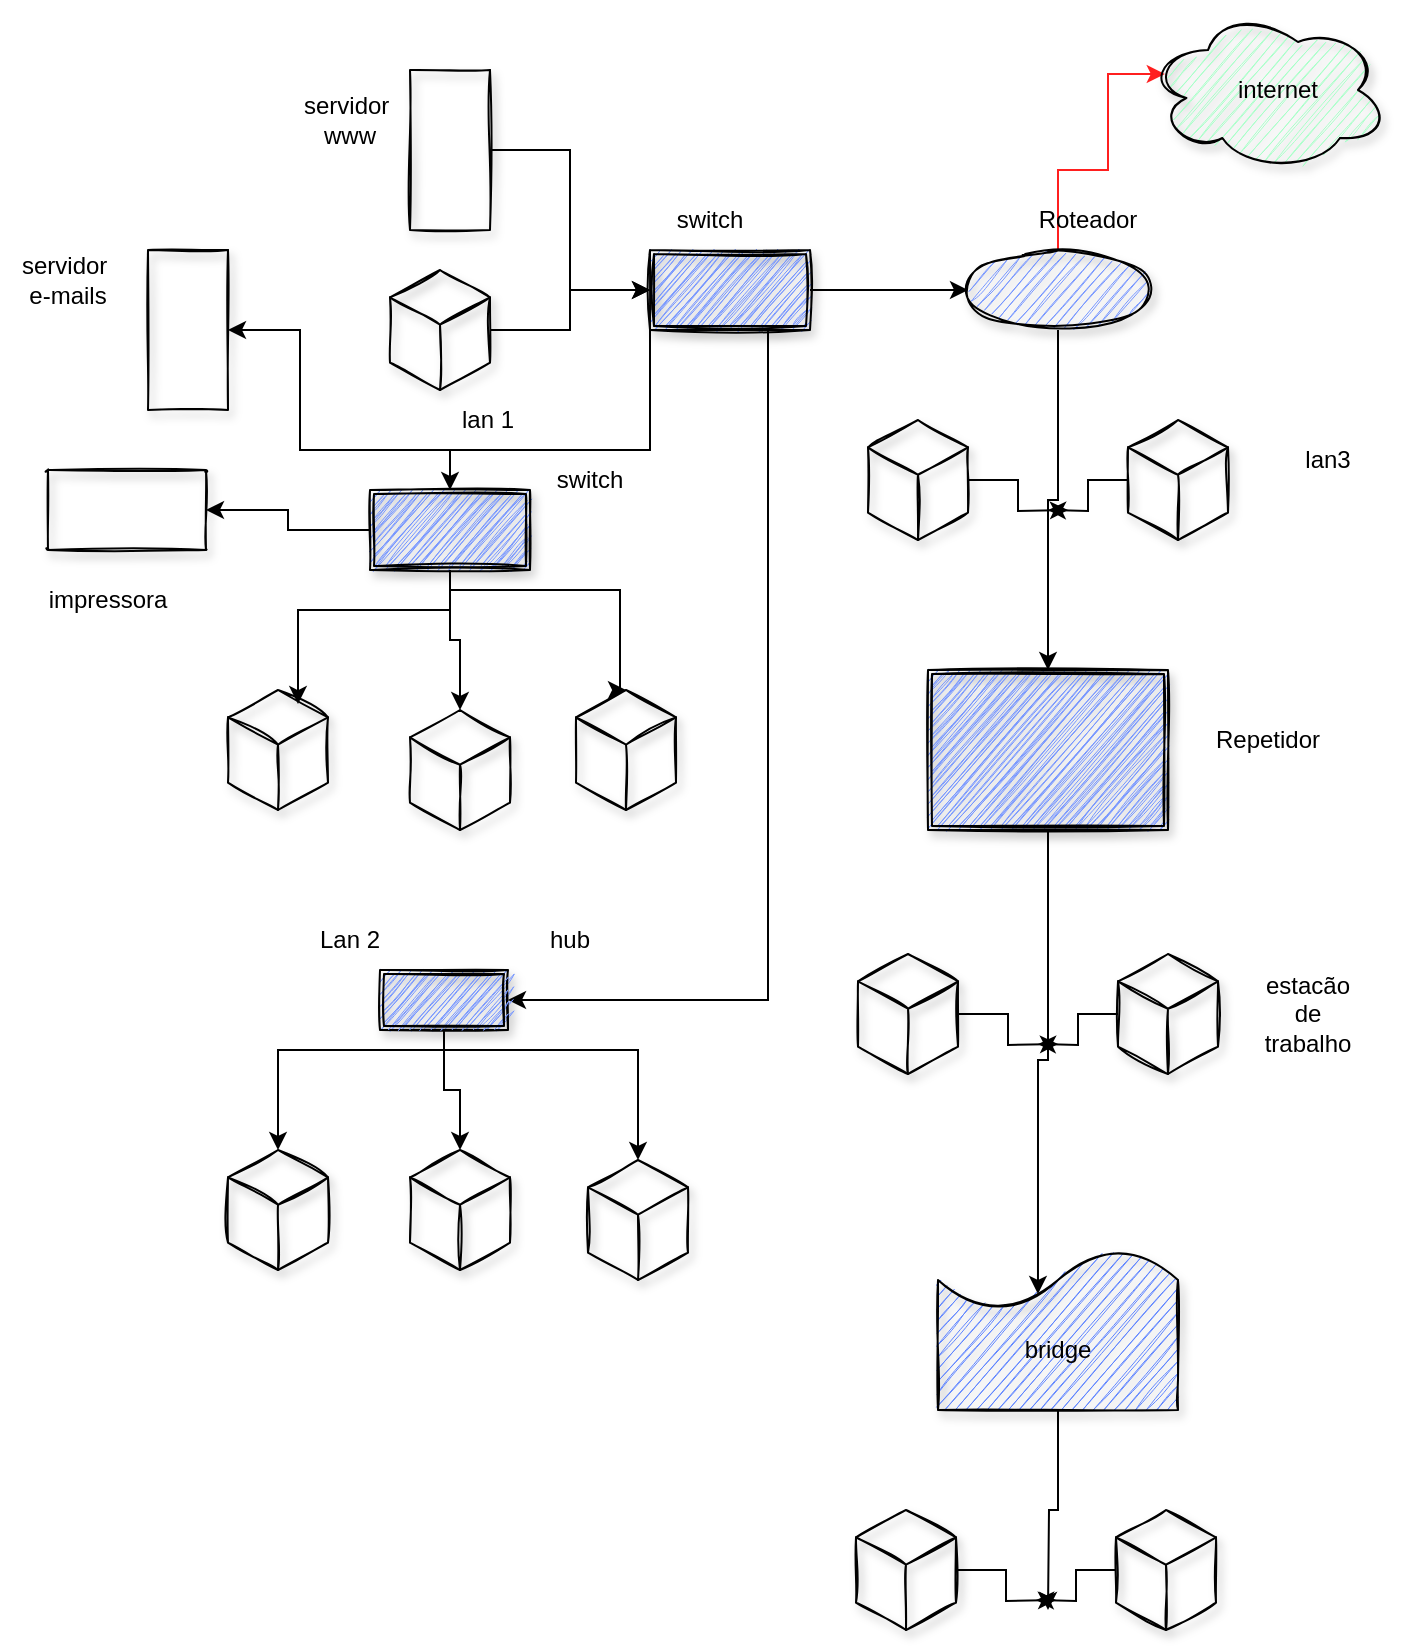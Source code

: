 <mxfile version="15.9.1" type="device"><diagram id="UokK4wp43qvKByVxn2df" name="Page-1"><mxGraphModel dx="1606" dy="710" grid="1" gridSize="10" guides="1" tooltips="1" connect="1" arrows="1" fold="1" page="1" pageScale="1" pageWidth="827" pageHeight="1169" math="0" shadow="0"><root><mxCell id="0"/><mxCell id="1" parent="0"/><mxCell id="EB1WxwjfMGNQDreY5mPr-16" style="edgeStyle=orthogonalEdgeStyle;rounded=0;orthogonalLoop=1;jettySize=auto;html=1;entryX=0;entryY=0.5;entryDx=0;entryDy=0;" edge="1" parent="1" source="EB1WxwjfMGNQDreY5mPr-10" target="EB1WxwjfMGNQDreY5mPr-14"><mxGeometry relative="1" as="geometry"/></mxCell><mxCell id="EB1WxwjfMGNQDreY5mPr-10" value="" style="shape=note;whiteSpace=wrap;html=1;backgroundOutline=1;darkOpacity=0.05;rounded=0;shadow=1;glass=0;sketch=1;strokeColor=#000000;strokeWidth=1;fillColor=none;gradientColor=none;size=0;" vertex="1" parent="1"><mxGeometry x="331" y="40" width="40" height="80" as="geometry"/></mxCell><mxCell id="EB1WxwjfMGNQDreY5mPr-11" value="servidor&amp;nbsp; www" style="text;html=1;strokeColor=none;fillColor=none;align=center;verticalAlign=middle;whiteSpace=wrap;rounded=0;shadow=1;glass=0;sketch=1;" vertex="1" parent="1"><mxGeometry x="271" y="50" width="60" height="30" as="geometry"/></mxCell><mxCell id="EB1WxwjfMGNQDreY5mPr-17" style="edgeStyle=orthogonalEdgeStyle;rounded=0;orthogonalLoop=1;jettySize=auto;html=1;entryX=0;entryY=0.5;entryDx=0;entryDy=0;" edge="1" parent="1" source="EB1WxwjfMGNQDreY5mPr-13" target="EB1WxwjfMGNQDreY5mPr-14"><mxGeometry relative="1" as="geometry"/></mxCell><mxCell id="EB1WxwjfMGNQDreY5mPr-13" value="" style="html=1;whiteSpace=wrap;shape=isoCube2;backgroundOutline=1;isoAngle=17;rounded=0;shadow=1;glass=0;sketch=1;strokeColor=#000000;strokeWidth=1;fillColor=none;gradientColor=none;" vertex="1" parent="1"><mxGeometry x="321" y="140" width="50" height="60" as="geometry"/></mxCell><mxCell id="EB1WxwjfMGNQDreY5mPr-20" style="edgeStyle=orthogonalEdgeStyle;rounded=0;orthogonalLoop=1;jettySize=auto;html=1;" edge="1" parent="1" source="EB1WxwjfMGNQDreY5mPr-14" target="EB1WxwjfMGNQDreY5mPr-18"><mxGeometry relative="1" as="geometry"><Array as="points"><mxPoint x="451" y="230"/><mxPoint x="351" y="230"/></Array></mxGeometry></mxCell><mxCell id="EB1WxwjfMGNQDreY5mPr-37" style="edgeStyle=orthogonalEdgeStyle;rounded=0;orthogonalLoop=1;jettySize=auto;html=1;entryX=1;entryY=0.5;entryDx=0;entryDy=0;" edge="1" parent="1" source="EB1WxwjfMGNQDreY5mPr-14" target="EB1WxwjfMGNQDreY5mPr-34"><mxGeometry relative="1" as="geometry"><Array as="points"><mxPoint x="510" y="505"/></Array></mxGeometry></mxCell><mxCell id="EB1WxwjfMGNQDreY5mPr-56" style="edgeStyle=orthogonalEdgeStyle;rounded=0;orthogonalLoop=1;jettySize=auto;html=1;entryX=0;entryY=0.5;entryDx=0;entryDy=0;" edge="1" parent="1" source="EB1WxwjfMGNQDreY5mPr-14" target="EB1WxwjfMGNQDreY5mPr-44"><mxGeometry relative="1" as="geometry"/></mxCell><mxCell id="EB1WxwjfMGNQDreY5mPr-14" value="" style="shape=ext;double=1;rounded=0;whiteSpace=wrap;html=1;shadow=1;glass=0;sketch=1;strokeColor=#000000;strokeWidth=1;fillColor=#7595FF;gradientColor=none;" vertex="1" parent="1"><mxGeometry x="451" y="130" width="80" height="40" as="geometry"/></mxCell><mxCell id="EB1WxwjfMGNQDreY5mPr-15" value="switch" style="text;html=1;strokeColor=none;fillColor=none;align=center;verticalAlign=middle;whiteSpace=wrap;rounded=0;shadow=1;glass=0;sketch=1;" vertex="1" parent="1"><mxGeometry x="451" y="100" width="60" height="30" as="geometry"/></mxCell><mxCell id="EB1WxwjfMGNQDreY5mPr-24" style="edgeStyle=orthogonalEdgeStyle;rounded=0;orthogonalLoop=1;jettySize=auto;html=1;entryX=0.5;entryY=0;entryDx=0;entryDy=0;entryPerimeter=0;" edge="1" parent="1" source="EB1WxwjfMGNQDreY5mPr-18" target="EB1WxwjfMGNQDreY5mPr-23"><mxGeometry relative="1" as="geometry"><Array as="points"><mxPoint x="351" y="300"/><mxPoint x="436" y="300"/></Array></mxGeometry></mxCell><mxCell id="EB1WxwjfMGNQDreY5mPr-25" style="edgeStyle=orthogonalEdgeStyle;rounded=0;orthogonalLoop=1;jettySize=auto;html=1;" edge="1" parent="1" source="EB1WxwjfMGNQDreY5mPr-18" target="EB1WxwjfMGNQDreY5mPr-22"><mxGeometry relative="1" as="geometry"/></mxCell><mxCell id="EB1WxwjfMGNQDreY5mPr-26" style="edgeStyle=orthogonalEdgeStyle;rounded=0;orthogonalLoop=1;jettySize=auto;html=1;entryX=0.7;entryY=0.117;entryDx=0;entryDy=0;entryPerimeter=0;" edge="1" parent="1" source="EB1WxwjfMGNQDreY5mPr-18" target="EB1WxwjfMGNQDreY5mPr-21"><mxGeometry relative="1" as="geometry"><Array as="points"><mxPoint x="351" y="310"/><mxPoint x="275" y="310"/></Array></mxGeometry></mxCell><mxCell id="EB1WxwjfMGNQDreY5mPr-29" style="edgeStyle=orthogonalEdgeStyle;rounded=0;orthogonalLoop=1;jettySize=auto;html=1;" edge="1" parent="1" source="EB1WxwjfMGNQDreY5mPr-18" target="EB1WxwjfMGNQDreY5mPr-27"><mxGeometry relative="1" as="geometry"/></mxCell><mxCell id="EB1WxwjfMGNQDreY5mPr-32" style="edgeStyle=orthogonalEdgeStyle;rounded=0;orthogonalLoop=1;jettySize=auto;html=1;entryX=0;entryY=0;entryDx=40;entryDy=40;entryPerimeter=0;" edge="1" parent="1" source="EB1WxwjfMGNQDreY5mPr-18" target="EB1WxwjfMGNQDreY5mPr-30"><mxGeometry relative="1" as="geometry"><Array as="points"><mxPoint x="351" y="230"/><mxPoint x="276" y="230"/><mxPoint x="276" y="170"/></Array></mxGeometry></mxCell><mxCell id="EB1WxwjfMGNQDreY5mPr-18" value="" style="shape=ext;double=1;rounded=0;whiteSpace=wrap;html=1;shadow=1;glass=0;sketch=1;strokeColor=#000000;strokeWidth=1;fillColor=#7595FF;gradientColor=none;" vertex="1" parent="1"><mxGeometry x="311" y="250" width="80" height="40" as="geometry"/></mxCell><mxCell id="EB1WxwjfMGNQDreY5mPr-19" value="switch" style="text;html=1;strokeColor=none;fillColor=none;align=center;verticalAlign=middle;whiteSpace=wrap;rounded=0;shadow=1;glass=0;sketch=1;" vertex="1" parent="1"><mxGeometry x="391" y="230" width="60" height="30" as="geometry"/></mxCell><mxCell id="EB1WxwjfMGNQDreY5mPr-21" value="" style="html=1;whiteSpace=wrap;shape=isoCube2;backgroundOutline=1;isoAngle=17;rounded=0;shadow=1;glass=0;sketch=1;strokeColor=#000000;strokeWidth=1;fillColor=none;gradientColor=none;" vertex="1" parent="1"><mxGeometry x="240" y="350" width="50" height="60" as="geometry"/></mxCell><mxCell id="EB1WxwjfMGNQDreY5mPr-22" value="" style="html=1;whiteSpace=wrap;shape=isoCube2;backgroundOutline=1;isoAngle=17;rounded=0;shadow=1;glass=0;sketch=1;strokeColor=#000000;strokeWidth=1;fillColor=none;gradientColor=none;" vertex="1" parent="1"><mxGeometry x="331" y="360" width="50" height="60" as="geometry"/></mxCell><mxCell id="EB1WxwjfMGNQDreY5mPr-23" value="" style="html=1;whiteSpace=wrap;shape=isoCube2;backgroundOutline=1;isoAngle=17;rounded=0;shadow=1;glass=0;sketch=1;strokeColor=#000000;strokeWidth=1;fillColor=none;gradientColor=none;" vertex="1" parent="1"><mxGeometry x="414" y="350" width="50" height="60" as="geometry"/></mxCell><mxCell id="EB1WxwjfMGNQDreY5mPr-27" value="" style="rounded=1;whiteSpace=wrap;html=1;shadow=1;glass=0;sketch=1;strokeColor=#000000;strokeWidth=1;fillColor=none;gradientColor=none;arcSize=0;" vertex="1" parent="1"><mxGeometry x="150" y="240" width="79" height="40" as="geometry"/></mxCell><mxCell id="EB1WxwjfMGNQDreY5mPr-28" value="impressora" style="text;html=1;strokeColor=none;fillColor=none;align=center;verticalAlign=middle;whiteSpace=wrap;rounded=0;shadow=1;glass=0;sketch=1;" vertex="1" parent="1"><mxGeometry x="150" y="290" width="60" height="30" as="geometry"/></mxCell><mxCell id="EB1WxwjfMGNQDreY5mPr-30" value="" style="shape=note;whiteSpace=wrap;html=1;backgroundOutline=1;darkOpacity=0.05;rounded=0;shadow=1;glass=0;sketch=1;strokeColor=#000000;strokeWidth=1;fillColor=none;gradientColor=none;size=0;" vertex="1" parent="1"><mxGeometry x="200" y="130" width="40" height="80" as="geometry"/></mxCell><mxCell id="EB1WxwjfMGNQDreY5mPr-31" value="servidor&amp;nbsp;&lt;br&gt;e-mails" style="text;html=1;strokeColor=none;fillColor=none;align=center;verticalAlign=middle;whiteSpace=wrap;rounded=0;shadow=1;glass=0;sketch=1;" vertex="1" parent="1"><mxGeometry x="130" y="130" width="60" height="30" as="geometry"/></mxCell><mxCell id="EB1WxwjfMGNQDreY5mPr-33" value="lan 1" style="text;html=1;strokeColor=none;fillColor=none;align=center;verticalAlign=middle;whiteSpace=wrap;rounded=0;shadow=1;glass=0;sketch=1;" vertex="1" parent="1"><mxGeometry x="340" y="200" width="60" height="30" as="geometry"/></mxCell><mxCell id="EB1WxwjfMGNQDreY5mPr-41" style="edgeStyle=orthogonalEdgeStyle;rounded=0;orthogonalLoop=1;jettySize=auto;html=1;entryX=0.5;entryY=0;entryDx=0;entryDy=0;entryPerimeter=0;" edge="1" parent="1" source="EB1WxwjfMGNQDreY5mPr-34" target="EB1WxwjfMGNQDreY5mPr-39"><mxGeometry relative="1" as="geometry"/></mxCell><mxCell id="EB1WxwjfMGNQDreY5mPr-42" style="edgeStyle=orthogonalEdgeStyle;rounded=0;orthogonalLoop=1;jettySize=auto;html=1;" edge="1" parent="1" source="EB1WxwjfMGNQDreY5mPr-34" target="EB1WxwjfMGNQDreY5mPr-40"><mxGeometry relative="1" as="geometry"><Array as="points"><mxPoint x="348" y="530"/><mxPoint x="445" y="530"/></Array></mxGeometry></mxCell><mxCell id="EB1WxwjfMGNQDreY5mPr-43" style="edgeStyle=orthogonalEdgeStyle;rounded=0;orthogonalLoop=1;jettySize=auto;html=1;entryX=0.5;entryY=0;entryDx=0;entryDy=0;entryPerimeter=0;" edge="1" parent="1" source="EB1WxwjfMGNQDreY5mPr-34" target="EB1WxwjfMGNQDreY5mPr-38"><mxGeometry relative="1" as="geometry"><Array as="points"><mxPoint x="348" y="530"/><mxPoint x="265" y="530"/></Array></mxGeometry></mxCell><mxCell id="EB1WxwjfMGNQDreY5mPr-34" value="" style="shape=ext;double=1;rounded=0;whiteSpace=wrap;html=1;shadow=1;glass=0;sketch=1;strokeColor=#000000;strokeWidth=1;fillColor=#7595FF;gradientColor=none;" vertex="1" parent="1"><mxGeometry x="316" y="490" width="64" height="30" as="geometry"/></mxCell><mxCell id="EB1WxwjfMGNQDreY5mPr-35" value="hub" style="text;html=1;strokeColor=none;fillColor=none;align=center;verticalAlign=middle;whiteSpace=wrap;rounded=0;shadow=1;glass=0;sketch=1;" vertex="1" parent="1"><mxGeometry x="381" y="460" width="60" height="30" as="geometry"/></mxCell><mxCell id="EB1WxwjfMGNQDreY5mPr-36" value="Lan 2" style="text;html=1;strokeColor=none;fillColor=none;align=center;verticalAlign=middle;whiteSpace=wrap;rounded=0;shadow=1;glass=0;sketch=1;" vertex="1" parent="1"><mxGeometry x="271" y="460" width="60" height="30" as="geometry"/></mxCell><mxCell id="EB1WxwjfMGNQDreY5mPr-38" value="" style="html=1;whiteSpace=wrap;shape=isoCube2;backgroundOutline=1;isoAngle=17;rounded=0;shadow=1;glass=0;sketch=1;strokeColor=#000000;strokeWidth=1;fillColor=none;gradientColor=none;" vertex="1" parent="1"><mxGeometry x="240" y="580" width="50" height="60" as="geometry"/></mxCell><mxCell id="EB1WxwjfMGNQDreY5mPr-39" value="" style="html=1;whiteSpace=wrap;shape=isoCube2;backgroundOutline=1;isoAngle=17;rounded=0;shadow=1;glass=0;sketch=1;strokeColor=#000000;strokeWidth=1;fillColor=none;gradientColor=none;" vertex="1" parent="1"><mxGeometry x="331" y="580" width="50" height="60" as="geometry"/></mxCell><mxCell id="EB1WxwjfMGNQDreY5mPr-40" value="" style="html=1;whiteSpace=wrap;shape=isoCube2;backgroundOutline=1;isoAngle=17;rounded=0;shadow=1;glass=0;sketch=1;strokeColor=#000000;strokeWidth=1;fillColor=none;gradientColor=none;" vertex="1" parent="1"><mxGeometry x="420" y="585" width="50" height="60" as="geometry"/></mxCell><mxCell id="EB1WxwjfMGNQDreY5mPr-53" style="edgeStyle=orthogonalEdgeStyle;rounded=0;orthogonalLoop=1;jettySize=auto;html=1;entryX=0.5;entryY=0;entryDx=0;entryDy=0;" edge="1" parent="1" source="EB1WxwjfMGNQDreY5mPr-44" target="EB1WxwjfMGNQDreY5mPr-48"><mxGeometry relative="1" as="geometry"/></mxCell><mxCell id="EB1WxwjfMGNQDreY5mPr-67" style="edgeStyle=orthogonalEdgeStyle;rounded=0;orthogonalLoop=1;jettySize=auto;html=1;entryX=0.07;entryY=0.4;entryDx=0;entryDy=0;entryPerimeter=0;strokeColor=#FF1F1F;" edge="1" parent="1" source="EB1WxwjfMGNQDreY5mPr-44" target="EB1WxwjfMGNQDreY5mPr-65"><mxGeometry relative="1" as="geometry"><mxPoint x="640" y="40" as="targetPoint"/><Array as="points"><mxPoint x="655" y="90"/><mxPoint x="680" y="90"/><mxPoint x="680" y="42"/></Array></mxGeometry></mxCell><mxCell id="EB1WxwjfMGNQDreY5mPr-44" value="" style="ellipse;whiteSpace=wrap;html=1;rounded=0;shadow=1;glass=0;sketch=1;strokeColor=#000000;strokeWidth=1;fillColor=#7595FF;gradientColor=none;" vertex="1" parent="1"><mxGeometry x="610" y="130" width="90" height="40" as="geometry"/></mxCell><mxCell id="EB1WxwjfMGNQDreY5mPr-45" value="Roteador" style="text;html=1;strokeColor=none;fillColor=none;align=center;verticalAlign=middle;whiteSpace=wrap;rounded=0;shadow=1;glass=0;sketch=1;" vertex="1" parent="1"><mxGeometry x="640" y="100" width="60" height="30" as="geometry"/></mxCell><mxCell id="EB1WxwjfMGNQDreY5mPr-55" style="edgeStyle=orthogonalEdgeStyle;rounded=0;orthogonalLoop=1;jettySize=auto;html=1;" edge="1" parent="1" source="EB1WxwjfMGNQDreY5mPr-46"><mxGeometry relative="1" as="geometry"><mxPoint x="660" y="260" as="targetPoint"/></mxGeometry></mxCell><mxCell id="EB1WxwjfMGNQDreY5mPr-46" value="" style="html=1;whiteSpace=wrap;shape=isoCube2;backgroundOutline=1;isoAngle=17;rounded=0;shadow=1;glass=0;sketch=1;strokeColor=#000000;strokeWidth=1;fillColor=none;gradientColor=none;" vertex="1" parent="1"><mxGeometry x="560" y="215" width="50" height="60" as="geometry"/></mxCell><mxCell id="EB1WxwjfMGNQDreY5mPr-54" style="edgeStyle=orthogonalEdgeStyle;rounded=0;orthogonalLoop=1;jettySize=auto;html=1;" edge="1" parent="1" source="EB1WxwjfMGNQDreY5mPr-47"><mxGeometry relative="1" as="geometry"><mxPoint x="650" y="260" as="targetPoint"/></mxGeometry></mxCell><mxCell id="EB1WxwjfMGNQDreY5mPr-47" value="" style="html=1;whiteSpace=wrap;shape=isoCube2;backgroundOutline=1;isoAngle=17;rounded=0;shadow=1;glass=0;sketch=1;strokeColor=#000000;strokeWidth=1;fillColor=none;gradientColor=none;" vertex="1" parent="1"><mxGeometry x="690" y="215" width="50" height="60" as="geometry"/></mxCell><mxCell id="EB1WxwjfMGNQDreY5mPr-61" style="edgeStyle=orthogonalEdgeStyle;rounded=0;orthogonalLoop=1;jettySize=auto;html=1;entryX=0.423;entryY=0.033;entryDx=0;entryDy=0;entryPerimeter=0;" edge="1" parent="1" source="EB1WxwjfMGNQDreY5mPr-48" target="EB1WxwjfMGNQDreY5mPr-71"><mxGeometry relative="1" as="geometry"><mxPoint x="650" y="620" as="targetPoint"/></mxGeometry></mxCell><mxCell id="EB1WxwjfMGNQDreY5mPr-48" value="" style="shape=ext;double=1;rounded=0;whiteSpace=wrap;html=1;shadow=1;glass=0;sketch=1;strokeColor=#000000;strokeWidth=1;fillColor=#7595FF;gradientColor=none;" vertex="1" parent="1"><mxGeometry x="590" y="340" width="120" height="80" as="geometry"/></mxCell><mxCell id="EB1WxwjfMGNQDreY5mPr-57" style="edgeStyle=orthogonalEdgeStyle;rounded=0;orthogonalLoop=1;jettySize=auto;html=1;" edge="1" parent="1" source="EB1WxwjfMGNQDreY5mPr-58"><mxGeometry relative="1" as="geometry"><mxPoint x="655" y="527" as="targetPoint"/></mxGeometry></mxCell><mxCell id="EB1WxwjfMGNQDreY5mPr-58" value="" style="html=1;whiteSpace=wrap;shape=isoCube2;backgroundOutline=1;isoAngle=17;rounded=0;shadow=1;glass=0;sketch=1;strokeColor=#000000;strokeWidth=1;fillColor=none;gradientColor=none;" vertex="1" parent="1"><mxGeometry x="555" y="482" width="50" height="60" as="geometry"/></mxCell><mxCell id="EB1WxwjfMGNQDreY5mPr-59" style="edgeStyle=orthogonalEdgeStyle;rounded=0;orthogonalLoop=1;jettySize=auto;html=1;" edge="1" parent="1" source="EB1WxwjfMGNQDreY5mPr-60"><mxGeometry relative="1" as="geometry"><mxPoint x="645" y="527" as="targetPoint"/></mxGeometry></mxCell><mxCell id="EB1WxwjfMGNQDreY5mPr-60" value="" style="html=1;whiteSpace=wrap;shape=isoCube2;backgroundOutline=1;isoAngle=17;rounded=0;shadow=1;glass=0;sketch=1;strokeColor=#000000;strokeWidth=1;fillColor=none;gradientColor=none;" vertex="1" parent="1"><mxGeometry x="685" y="482" width="50" height="60" as="geometry"/></mxCell><mxCell id="EB1WxwjfMGNQDreY5mPr-62" value="lan3" style="text;html=1;strokeColor=none;fillColor=none;align=center;verticalAlign=middle;whiteSpace=wrap;rounded=0;shadow=1;glass=0;sketch=1;" vertex="1" parent="1"><mxGeometry x="760" y="220" width="60" height="30" as="geometry"/></mxCell><mxCell id="EB1WxwjfMGNQDreY5mPr-63" value="Repetidor" style="text;html=1;strokeColor=none;fillColor=none;align=center;verticalAlign=middle;whiteSpace=wrap;rounded=0;shadow=1;glass=0;sketch=1;" vertex="1" parent="1"><mxGeometry x="730" y="360" width="60" height="30" as="geometry"/></mxCell><mxCell id="EB1WxwjfMGNQDreY5mPr-64" value="estacão de trabalho" style="text;html=1;strokeColor=none;fillColor=none;align=center;verticalAlign=middle;whiteSpace=wrap;rounded=0;shadow=1;glass=0;sketch=1;" vertex="1" parent="1"><mxGeometry x="750" y="497" width="60" height="30" as="geometry"/></mxCell><mxCell id="EB1WxwjfMGNQDreY5mPr-65" value="" style="ellipse;shape=cloud;whiteSpace=wrap;html=1;rounded=0;shadow=1;glass=0;sketch=1;strokeColor=#000000;strokeWidth=1;fillColor=#A8FFC8;gradientColor=none;" vertex="1" parent="1"><mxGeometry x="700" y="10" width="120" height="80" as="geometry"/></mxCell><mxCell id="EB1WxwjfMGNQDreY5mPr-69" value="internet" style="text;html=1;strokeColor=none;fillColor=none;align=center;verticalAlign=middle;whiteSpace=wrap;rounded=0;shadow=1;glass=0;sketch=1;" vertex="1" parent="1"><mxGeometry x="735" y="35" width="60" height="30" as="geometry"/></mxCell><mxCell id="EB1WxwjfMGNQDreY5mPr-70" value="" style="shape=document;whiteSpace=wrap;html=1;boundedLbl=1;rounded=0;shadow=1;glass=0;sketch=1;strokeColor=#000000;strokeWidth=1;fillColor=#5E84FF;gradientColor=none;direction=west;size=0.375;" vertex="1" parent="1"><mxGeometry x="595" y="630" width="120" height="80" as="geometry"/></mxCell><mxCell id="EB1WxwjfMGNQDreY5mPr-76" style="edgeStyle=orthogonalEdgeStyle;rounded=0;orthogonalLoop=1;jettySize=auto;html=1;strokeColor=#000000;fillColor=#000000;" edge="1" parent="1" source="EB1WxwjfMGNQDreY5mPr-71"><mxGeometry relative="1" as="geometry"><mxPoint x="650" y="810" as="targetPoint"/></mxGeometry></mxCell><mxCell id="EB1WxwjfMGNQDreY5mPr-71" value="bridge" style="text;html=1;strokeColor=none;fillColor=none;align=center;verticalAlign=middle;whiteSpace=wrap;rounded=0;shadow=1;glass=0;sketch=1;" vertex="1" parent="1"><mxGeometry x="590" y="650" width="130" height="60" as="geometry"/></mxCell><mxCell id="EB1WxwjfMGNQDreY5mPr-72" style="edgeStyle=orthogonalEdgeStyle;rounded=0;orthogonalLoop=1;jettySize=auto;html=1;" edge="1" parent="1" source="EB1WxwjfMGNQDreY5mPr-73"><mxGeometry relative="1" as="geometry"><mxPoint x="654" y="805" as="targetPoint"/></mxGeometry></mxCell><mxCell id="EB1WxwjfMGNQDreY5mPr-73" value="" style="html=1;whiteSpace=wrap;shape=isoCube2;backgroundOutline=1;isoAngle=17;rounded=0;shadow=1;glass=0;sketch=1;strokeColor=#000000;strokeWidth=1;fillColor=none;gradientColor=none;" vertex="1" parent="1"><mxGeometry x="554" y="760" width="50" height="60" as="geometry"/></mxCell><mxCell id="EB1WxwjfMGNQDreY5mPr-74" style="edgeStyle=orthogonalEdgeStyle;rounded=0;orthogonalLoop=1;jettySize=auto;html=1;" edge="1" parent="1" source="EB1WxwjfMGNQDreY5mPr-75"><mxGeometry relative="1" as="geometry"><mxPoint x="644" y="805" as="targetPoint"/></mxGeometry></mxCell><mxCell id="EB1WxwjfMGNQDreY5mPr-75" value="" style="html=1;whiteSpace=wrap;shape=isoCube2;backgroundOutline=1;isoAngle=17;rounded=0;shadow=1;glass=0;sketch=1;strokeColor=#000000;strokeWidth=1;fillColor=none;gradientColor=none;" vertex="1" parent="1"><mxGeometry x="684" y="760" width="50" height="60" as="geometry"/></mxCell></root></mxGraphModel></diagram></mxfile>